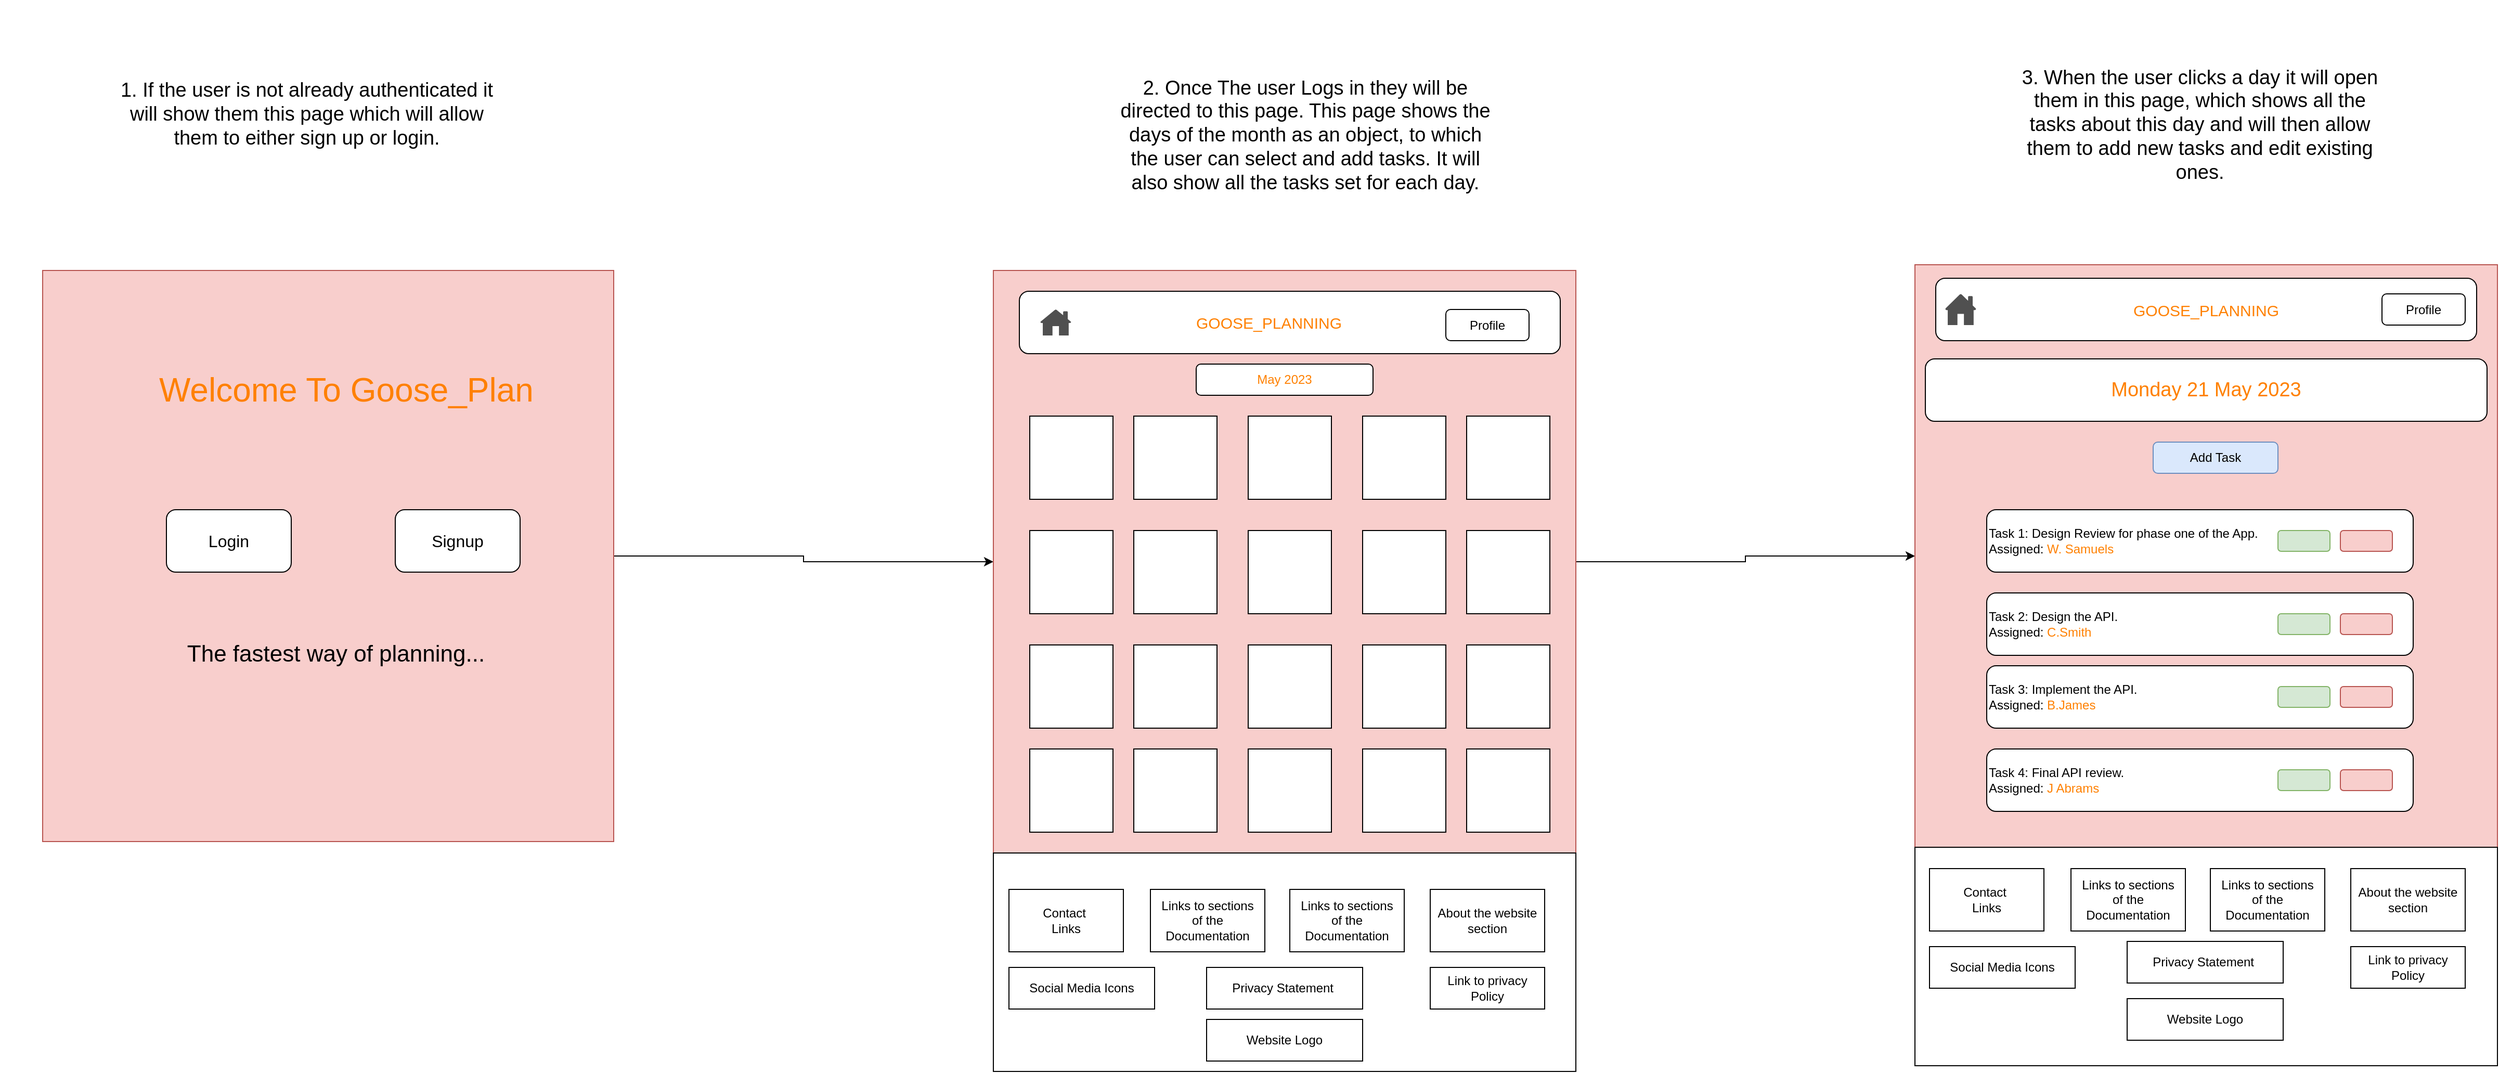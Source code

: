 <mxfile version="21.2.2" type="github">
  <diagram name="Page-1" id="fN_kPUefRSK5LdBiKVOg">
    <mxGraphModel dx="830" dy="1732" grid="1" gridSize="10" guides="1" tooltips="1" connect="1" arrows="1" fold="1" page="1" pageScale="1" pageWidth="827" pageHeight="1169" math="0" shadow="0">
      <root>
        <mxCell id="0" />
        <mxCell id="1" parent="0" />
        <mxCell id="8TrDZY1N4ZAok5E6qu1y-15" style="edgeStyle=orthogonalEdgeStyle;rounded=0;orthogonalLoop=1;jettySize=auto;html=1;entryX=0;entryY=0.5;entryDx=0;entryDy=0;" edge="1" parent="1" source="WnF0JKDLOTkhBMKJS6SP-1" target="8TrDZY1N4ZAok5E6qu1y-13">
          <mxGeometry relative="1" as="geometry" />
        </mxCell>
        <mxCell id="WnF0JKDLOTkhBMKJS6SP-1" value="" style="whiteSpace=wrap;html=1;aspect=fixed;fillColor=#f8cecc;strokeColor=#b85450;movable=0;resizable=0;rotatable=0;deletable=0;editable=0;locked=1;connectable=0;" parent="1" vertex="1">
          <mxGeometry x="121" y="10" width="549" height="549" as="geometry" />
        </mxCell>
        <mxCell id="8TrDZY1N4ZAok5E6qu1y-5" value="Login" style="rounded=1;whiteSpace=wrap;html=1;fontSize=16;movable=0;resizable=0;rotatable=0;deletable=0;editable=0;locked=1;connectable=0;" vertex="1" parent="1">
          <mxGeometry x="240" y="240" width="120" height="60" as="geometry" />
        </mxCell>
        <mxCell id="8TrDZY1N4ZAok5E6qu1y-6" value="Signup" style="rounded=1;whiteSpace=wrap;html=1;fontSize=16;movable=0;resizable=0;rotatable=0;deletable=0;editable=0;locked=1;connectable=0;" vertex="1" parent="1">
          <mxGeometry x="460" y="240" width="120" height="60" as="geometry" />
        </mxCell>
        <mxCell id="8TrDZY1N4ZAok5E6qu1y-7" value="Welcome To Goose_Plan" style="text;strokeColor=none;align=center;fillColor=none;html=1;verticalAlign=middle;whiteSpace=wrap;rounded=0;fontSize=32;movable=1;resizable=1;rotatable=1;deletable=1;editable=1;locked=0;connectable=1;fontColor=#FF8000;" vertex="1" parent="1">
          <mxGeometry x="93" y="50" width="640" height="150" as="geometry" />
        </mxCell>
        <mxCell id="8TrDZY1N4ZAok5E6qu1y-8" value="&lt;font style=&quot;font-size: 22px;&quot;&gt;The fastest way of planning...&lt;/font&gt;" style="text;strokeColor=none;align=center;fillColor=none;html=1;verticalAlign=middle;whiteSpace=wrap;rounded=0;fontSize=32;movable=0;resizable=0;rotatable=0;deletable=0;editable=0;locked=1;connectable=0;" vertex="1" parent="1">
          <mxGeometry x="80" y="310" width="646" height="130" as="geometry" />
        </mxCell>
        <mxCell id="8TrDZY1N4ZAok5E6qu1y-9" style="edgeStyle=orthogonalEdgeStyle;rounded=0;orthogonalLoop=1;jettySize=auto;html=1;exitX=0.5;exitY=1;exitDx=0;exitDy=0;movable=0;resizable=0;rotatable=0;deletable=0;editable=0;locked=1;connectable=0;" edge="1" parent="1" source="WnF0JKDLOTkhBMKJS6SP-1" target="WnF0JKDLOTkhBMKJS6SP-1">
          <mxGeometry relative="1" as="geometry" />
        </mxCell>
        <mxCell id="8TrDZY1N4ZAok5E6qu1y-56" style="edgeStyle=orthogonalEdgeStyle;rounded=0;orthogonalLoop=1;jettySize=auto;html=1;entryX=0;entryY=0.5;entryDx=0;entryDy=0;" edge="1" parent="1" source="8TrDZY1N4ZAok5E6qu1y-13" target="8TrDZY1N4ZAok5E6qu1y-55">
          <mxGeometry relative="1" as="geometry" />
        </mxCell>
        <mxCell id="8TrDZY1N4ZAok5E6qu1y-13" value="" style="whiteSpace=wrap;html=1;aspect=fixed;fillColor=#f8cecc;strokeColor=#b85450;movable=0;resizable=0;rotatable=0;deletable=0;editable=0;locked=1;connectable=0;" vertex="1" parent="1">
          <mxGeometry x="1035" y="10" width="560" height="560" as="geometry" />
        </mxCell>
        <mxCell id="8TrDZY1N4ZAok5E6qu1y-23" value="" style="whiteSpace=wrap;html=1;aspect=fixed;movable=0;resizable=0;rotatable=0;deletable=0;editable=0;locked=1;connectable=0;" vertex="1" parent="1">
          <mxGeometry x="1070" y="150" width="80" height="80" as="geometry" />
        </mxCell>
        <mxCell id="8TrDZY1N4ZAok5E6qu1y-24" value="" style="whiteSpace=wrap;html=1;aspect=fixed;movable=0;resizable=0;rotatable=0;deletable=0;editable=0;locked=1;connectable=0;" vertex="1" parent="1">
          <mxGeometry x="1070" y="370" width="80" height="80" as="geometry" />
        </mxCell>
        <mxCell id="8TrDZY1N4ZAok5E6qu1y-26" value="" style="whiteSpace=wrap;html=1;aspect=fixed;movable=0;resizable=0;rotatable=0;deletable=0;editable=0;locked=1;connectable=0;" vertex="1" parent="1">
          <mxGeometry x="1070" y="260" width="80" height="80" as="geometry" />
        </mxCell>
        <mxCell id="8TrDZY1N4ZAok5E6qu1y-27" value="" style="whiteSpace=wrap;html=1;aspect=fixed;movable=0;resizable=0;rotatable=0;deletable=0;editable=0;locked=1;connectable=0;" vertex="1" parent="1">
          <mxGeometry x="1070" y="470" width="80" height="80" as="geometry" />
        </mxCell>
        <mxCell id="8TrDZY1N4ZAok5E6qu1y-28" value="" style="whiteSpace=wrap;html=1;aspect=fixed;movable=0;resizable=0;rotatable=0;deletable=0;editable=0;locked=1;connectable=0;" vertex="1" parent="1">
          <mxGeometry x="1170" y="260" width="80" height="80" as="geometry" />
        </mxCell>
        <mxCell id="8TrDZY1N4ZAok5E6qu1y-29" value="" style="whiteSpace=wrap;html=1;aspect=fixed;movable=0;resizable=0;rotatable=0;deletable=0;editable=0;locked=1;connectable=0;" vertex="1" parent="1">
          <mxGeometry x="1280" y="260" width="80" height="80" as="geometry" />
        </mxCell>
        <mxCell id="8TrDZY1N4ZAok5E6qu1y-30" value="" style="whiteSpace=wrap;html=1;aspect=fixed;movable=0;resizable=0;rotatable=0;deletable=0;editable=0;locked=1;connectable=0;" vertex="1" parent="1">
          <mxGeometry x="1390" y="260" width="80" height="80" as="geometry" />
        </mxCell>
        <mxCell id="8TrDZY1N4ZAok5E6qu1y-31" value="" style="whiteSpace=wrap;html=1;aspect=fixed;movable=0;resizable=0;rotatable=0;deletable=0;editable=0;locked=1;connectable=0;" vertex="1" parent="1">
          <mxGeometry x="1490" y="260" width="80" height="80" as="geometry" />
        </mxCell>
        <mxCell id="8TrDZY1N4ZAok5E6qu1y-32" value="" style="whiteSpace=wrap;html=1;aspect=fixed;movable=0;resizable=0;rotatable=0;deletable=0;editable=0;locked=1;connectable=0;" vertex="1" parent="1">
          <mxGeometry x="1070" y="370" width="80" height="80" as="geometry" />
        </mxCell>
        <mxCell id="8TrDZY1N4ZAok5E6qu1y-33" value="" style="whiteSpace=wrap;html=1;aspect=fixed;movable=0;resizable=0;rotatable=0;deletable=0;editable=0;locked=1;connectable=0;" vertex="1" parent="1">
          <mxGeometry x="1170" y="370" width="80" height="80" as="geometry" />
        </mxCell>
        <mxCell id="8TrDZY1N4ZAok5E6qu1y-34" value="" style="whiteSpace=wrap;html=1;aspect=fixed;movable=0;resizable=0;rotatable=0;deletable=0;editable=0;locked=1;connectable=0;" vertex="1" parent="1">
          <mxGeometry x="1280" y="370" width="80" height="80" as="geometry" />
        </mxCell>
        <mxCell id="8TrDZY1N4ZAok5E6qu1y-35" value="" style="whiteSpace=wrap;html=1;aspect=fixed;movable=0;resizable=0;rotatable=0;deletable=0;editable=0;locked=1;connectable=0;" vertex="1" parent="1">
          <mxGeometry x="1390" y="370" width="80" height="80" as="geometry" />
        </mxCell>
        <mxCell id="8TrDZY1N4ZAok5E6qu1y-36" value="" style="whiteSpace=wrap;html=1;aspect=fixed;movable=0;resizable=0;rotatable=0;deletable=0;editable=0;locked=1;connectable=0;" vertex="1" parent="1">
          <mxGeometry x="1490" y="370" width="80" height="80" as="geometry" />
        </mxCell>
        <mxCell id="8TrDZY1N4ZAok5E6qu1y-37" value="" style="whiteSpace=wrap;html=1;aspect=fixed;movable=0;resizable=0;rotatable=0;deletable=0;editable=0;locked=1;connectable=0;" vertex="1" parent="1">
          <mxGeometry x="1070" y="470" width="80" height="80" as="geometry" />
        </mxCell>
        <mxCell id="8TrDZY1N4ZAok5E6qu1y-38" value="" style="whiteSpace=wrap;html=1;aspect=fixed;movable=0;resizable=0;rotatable=0;deletable=0;editable=0;locked=1;connectable=0;" vertex="1" parent="1">
          <mxGeometry x="1170" y="470" width="80" height="80" as="geometry" />
        </mxCell>
        <mxCell id="8TrDZY1N4ZAok5E6qu1y-39" value="" style="whiteSpace=wrap;html=1;aspect=fixed;movable=0;resizable=0;rotatable=0;deletable=0;editable=0;locked=1;connectable=0;" vertex="1" parent="1">
          <mxGeometry x="1280" y="470" width="80" height="80" as="geometry" />
        </mxCell>
        <mxCell id="8TrDZY1N4ZAok5E6qu1y-40" value="" style="whiteSpace=wrap;html=1;aspect=fixed;movable=0;resizable=0;rotatable=0;deletable=0;editable=0;locked=1;connectable=0;" vertex="1" parent="1">
          <mxGeometry x="1390" y="470" width="80" height="80" as="geometry" />
        </mxCell>
        <mxCell id="8TrDZY1N4ZAok5E6qu1y-41" value="" style="whiteSpace=wrap;html=1;aspect=fixed;movable=0;resizable=0;rotatable=0;deletable=0;editable=0;locked=1;connectable=0;" vertex="1" parent="1">
          <mxGeometry x="1490" y="470" width="80" height="80" as="geometry" />
        </mxCell>
        <mxCell id="8TrDZY1N4ZAok5E6qu1y-42" value="" style="whiteSpace=wrap;html=1;aspect=fixed;movable=0;resizable=0;rotatable=0;deletable=0;editable=0;locked=1;connectable=0;" vertex="1" parent="1">
          <mxGeometry x="1070" y="150" width="80" height="80" as="geometry" />
        </mxCell>
        <mxCell id="8TrDZY1N4ZAok5E6qu1y-43" value="" style="whiteSpace=wrap;html=1;aspect=fixed;movable=0;resizable=0;rotatable=0;deletable=0;editable=0;locked=1;connectable=0;" vertex="1" parent="1">
          <mxGeometry x="1170" y="150" width="80" height="80" as="geometry" />
        </mxCell>
        <mxCell id="8TrDZY1N4ZAok5E6qu1y-44" value="" style="whiteSpace=wrap;html=1;aspect=fixed;movable=0;resizable=0;rotatable=0;deletable=0;editable=0;locked=1;connectable=0;" vertex="1" parent="1">
          <mxGeometry x="1280" y="150" width="80" height="80" as="geometry" />
        </mxCell>
        <mxCell id="8TrDZY1N4ZAok5E6qu1y-45" value="" style="whiteSpace=wrap;html=1;aspect=fixed;movable=0;resizable=0;rotatable=0;deletable=0;editable=0;locked=1;connectable=0;" vertex="1" parent="1">
          <mxGeometry x="1390" y="150" width="80" height="80" as="geometry" />
        </mxCell>
        <mxCell id="8TrDZY1N4ZAok5E6qu1y-46" value="" style="whiteSpace=wrap;html=1;aspect=fixed;movable=0;resizable=0;rotatable=0;deletable=0;editable=0;locked=1;connectable=0;" vertex="1" parent="1">
          <mxGeometry x="1490" y="150" width="80" height="80" as="geometry" />
        </mxCell>
        <mxCell id="8TrDZY1N4ZAok5E6qu1y-52" value="&lt;font style=&quot;font-size: 19px;&quot;&gt;2. Once The user Logs in they will be directed to this page. This page shows the days of the month as an object, to which the user can select and add tasks. It will also show all the tasks set for each day.&lt;/font&gt;" style="text;strokeColor=none;align=center;fillColor=none;html=1;verticalAlign=middle;whiteSpace=wrap;rounded=0;" vertex="1" parent="1">
          <mxGeometry x="1150" y="-230" width="370" height="220" as="geometry" />
        </mxCell>
        <mxCell id="8TrDZY1N4ZAok5E6qu1y-53" value="&lt;font style=&quot;font-size: 19px;&quot;&gt;1. If the user is not already authenticated it will show them this page which will allow them to either sign up or login.&lt;/font&gt;" style="text;strokeColor=none;align=center;fillColor=none;html=1;verticalAlign=middle;whiteSpace=wrap;rounded=0;" vertex="1" parent="1">
          <mxGeometry x="190" y="-250" width="370" height="220" as="geometry" />
        </mxCell>
        <mxCell id="8TrDZY1N4ZAok5E6qu1y-55" value="" style="whiteSpace=wrap;html=1;aspect=fixed;fillColor=#f8cecc;strokeColor=#b85450;movable=1;resizable=1;rotatable=1;deletable=1;editable=1;locked=0;connectable=1;labelBackgroundColor=#FFFFFF;" vertex="1" parent="1">
          <mxGeometry x="1921" y="4.5" width="560" height="560" as="geometry" />
        </mxCell>
        <mxCell id="8TrDZY1N4ZAok5E6qu1y-57" value="&lt;span style=&quot;font-size: 19px;&quot;&gt;3. When the user clicks a day it will open them in this page, which shows all the tasks about this day and will then allow them to add new tasks and edit existing ones.&lt;/span&gt;" style="text;strokeColor=none;align=center;fillColor=none;html=1;verticalAlign=middle;whiteSpace=wrap;rounded=0;" vertex="1" parent="1">
          <mxGeometry x="2010" y="-240" width="370" height="220" as="geometry" />
        </mxCell>
        <mxCell id="8TrDZY1N4ZAok5E6qu1y-59" value="&lt;font color=&quot;#ff8000&quot;&gt;Monday 21 May 2023&lt;/font&gt;" style="rounded=1;whiteSpace=wrap;html=1;strokeWidth=1;fontSize=19;" vertex="1" parent="1">
          <mxGeometry x="1931" y="95" width="540" height="60" as="geometry" />
        </mxCell>
        <mxCell id="8TrDZY1N4ZAok5E6qu1y-60" value="Task 1: Design Review for phase one of the App.&lt;br&gt;Assigned: &lt;font color=&quot;#ff8000&quot;&gt;W. Samuels&lt;/font&gt;" style="rounded=1;whiteSpace=wrap;html=1;align=left;movable=1;resizable=1;rotatable=1;deletable=1;editable=1;locked=0;connectable=1;" vertex="1" parent="1">
          <mxGeometry x="1990" y="240" width="410" height="60" as="geometry" />
        </mxCell>
        <mxCell id="8TrDZY1N4ZAok5E6qu1y-61" value="" style="rounded=1;whiteSpace=wrap;html=1;fillColor=#d5e8d4;strokeColor=#82b366;movable=1;resizable=1;rotatable=1;deletable=1;editable=1;locked=0;connectable=1;" vertex="1" parent="1">
          <mxGeometry x="2270" y="260" width="50" height="20" as="geometry" />
        </mxCell>
        <mxCell id="8TrDZY1N4ZAok5E6qu1y-62" value="" style="rounded=1;whiteSpace=wrap;html=1;fillColor=#f8cecc;strokeColor=#b85450;movable=1;resizable=1;rotatable=1;deletable=1;editable=1;locked=0;connectable=1;" vertex="1" parent="1">
          <mxGeometry x="2330" y="260" width="50" height="20" as="geometry" />
        </mxCell>
        <mxCell id="8TrDZY1N4ZAok5E6qu1y-63" value="Task 3: Implement the API.&lt;br&gt;Assigned:&lt;font color=&quot;#ff8000&quot;&gt; B.James&lt;/font&gt;" style="rounded=1;whiteSpace=wrap;html=1;align=left;movable=1;resizable=1;rotatable=1;deletable=1;editable=1;locked=0;connectable=1;" vertex="1" parent="1">
          <mxGeometry x="1990" y="390" width="410" height="60" as="geometry" />
        </mxCell>
        <mxCell id="8TrDZY1N4ZAok5E6qu1y-64" value="Task 4: Final API review.&lt;br&gt;Assigned: &lt;font color=&quot;#ff8000&quot;&gt;J Abrams&lt;/font&gt;" style="rounded=1;whiteSpace=wrap;html=1;align=left;movable=1;resizable=1;rotatable=1;deletable=1;editable=1;locked=0;connectable=1;" vertex="1" parent="1">
          <mxGeometry x="1990" y="470" width="410" height="60" as="geometry" />
        </mxCell>
        <mxCell id="8TrDZY1N4ZAok5E6qu1y-65" value="Task 2: Design the API.&lt;br&gt;Assigned: &lt;font color=&quot;#ff8000&quot;&gt;C.Smith&lt;/font&gt;" style="rounded=1;whiteSpace=wrap;html=1;align=left;movable=1;resizable=1;rotatable=1;deletable=1;editable=1;locked=0;connectable=1;" vertex="1" parent="1">
          <mxGeometry x="1990" y="320" width="410" height="60" as="geometry" />
        </mxCell>
        <mxCell id="8TrDZY1N4ZAok5E6qu1y-66" value="" style="rounded=1;whiteSpace=wrap;html=1;fillColor=#d5e8d4;strokeColor=#82b366;movable=1;resizable=1;rotatable=1;deletable=1;editable=1;locked=0;connectable=1;" vertex="1" parent="1">
          <mxGeometry x="2270" y="340" width="50" height="20" as="geometry" />
        </mxCell>
        <mxCell id="8TrDZY1N4ZAok5E6qu1y-67" value="" style="rounded=1;whiteSpace=wrap;html=1;fillColor=#d5e8d4;strokeColor=#82b366;movable=1;resizable=1;rotatable=1;deletable=1;editable=1;locked=0;connectable=1;" vertex="1" parent="1">
          <mxGeometry x="2270" y="410" width="50" height="20" as="geometry" />
        </mxCell>
        <mxCell id="8TrDZY1N4ZAok5E6qu1y-68" value="" style="rounded=1;whiteSpace=wrap;html=1;fillColor=#d5e8d4;strokeColor=#82b366;movable=1;resizable=1;rotatable=1;deletable=1;editable=1;locked=0;connectable=1;" vertex="1" parent="1">
          <mxGeometry x="2270" y="490" width="50" height="20" as="geometry" />
        </mxCell>
        <mxCell id="8TrDZY1N4ZAok5E6qu1y-69" value="" style="rounded=1;whiteSpace=wrap;html=1;fillColor=#f8cecc;strokeColor=#b85450;movable=1;resizable=1;rotatable=1;deletable=1;editable=1;locked=0;connectable=1;" vertex="1" parent="1">
          <mxGeometry x="2330" y="340" width="50" height="20" as="geometry" />
        </mxCell>
        <mxCell id="8TrDZY1N4ZAok5E6qu1y-70" value="" style="rounded=1;whiteSpace=wrap;html=1;fillColor=#f8cecc;strokeColor=#b85450;movable=1;resizable=1;rotatable=1;deletable=1;editable=1;locked=0;connectable=1;" vertex="1" parent="1">
          <mxGeometry x="2330" y="410" width="50" height="20" as="geometry" />
        </mxCell>
        <mxCell id="8TrDZY1N4ZAok5E6qu1y-71" value="" style="rounded=1;whiteSpace=wrap;html=1;fillColor=#f8cecc;strokeColor=#b85450;movable=1;resizable=1;rotatable=1;deletable=1;editable=1;locked=0;connectable=1;" vertex="1" parent="1">
          <mxGeometry x="2330" y="490" width="50" height="20" as="geometry" />
        </mxCell>
        <mxCell id="8TrDZY1N4ZAok5E6qu1y-72" value="Add Task" style="rounded=1;whiteSpace=wrap;html=1;fillColor=#dae8fc;strokeColor=#6c8ebf;" vertex="1" parent="1">
          <mxGeometry x="2150" y="175" width="120" height="30" as="geometry" />
        </mxCell>
        <mxCell id="8TrDZY1N4ZAok5E6qu1y-78" value="" style="rounded=1;whiteSpace=wrap;html=1;" vertex="1" parent="1">
          <mxGeometry x="1060" y="30" width="520" height="60" as="geometry" />
        </mxCell>
        <mxCell id="8TrDZY1N4ZAok5E6qu1y-79" value="GOOSE_PLANNING" style="text;html=1;strokeColor=none;fillColor=none;align=center;verticalAlign=middle;whiteSpace=wrap;rounded=0;fontColor=#FF8000;fontSize=15;" vertex="1" parent="1">
          <mxGeometry x="1270" y="45" width="60" height="30" as="geometry" />
        </mxCell>
        <mxCell id="8TrDZY1N4ZAok5E6qu1y-82" value="" style="sketch=0;pointerEvents=1;shadow=0;dashed=0;html=1;strokeColor=none;fillColor=#505050;labelPosition=center;verticalLabelPosition=bottom;verticalAlign=top;outlineConnect=0;align=center;shape=mxgraph.office.concepts.home;" vertex="1" parent="1">
          <mxGeometry x="1080" y="47.5" width="30" height="25" as="geometry" />
        </mxCell>
        <mxCell id="8TrDZY1N4ZAok5E6qu1y-83" value="Profile" style="rounded=1;whiteSpace=wrap;html=1;" vertex="1" parent="1">
          <mxGeometry x="1470" y="47.5" width="80" height="30" as="geometry" />
        </mxCell>
        <mxCell id="8TrDZY1N4ZAok5E6qu1y-84" value="" style="rounded=1;whiteSpace=wrap;html=1;fontColor=#0000FF;labelBackgroundColor=#0000FF;" vertex="1" parent="1">
          <mxGeometry x="1941" y="17.5" width="520" height="60" as="geometry" />
        </mxCell>
        <mxCell id="8TrDZY1N4ZAok5E6qu1y-85" value="Profile" style="rounded=1;whiteSpace=wrap;html=1;" vertex="1" parent="1">
          <mxGeometry x="2370" y="32.5" width="80" height="30" as="geometry" />
        </mxCell>
        <mxCell id="8TrDZY1N4ZAok5E6qu1y-86" value="" style="sketch=0;pointerEvents=1;shadow=0;dashed=0;html=1;strokeColor=none;fillColor=#505050;labelPosition=center;verticalLabelPosition=bottom;verticalAlign=top;outlineConnect=0;align=center;shape=mxgraph.office.concepts.home;" vertex="1" parent="1">
          <mxGeometry x="1950" y="32.5" width="30" height="30" as="geometry" />
        </mxCell>
        <mxCell id="8TrDZY1N4ZAok5E6qu1y-87" value="GOOSE_PLANNING" style="text;html=1;strokeColor=none;fillColor=none;align=center;verticalAlign=middle;whiteSpace=wrap;rounded=0;fontSize=15;fontColor=#FF8000;" vertex="1" parent="1">
          <mxGeometry x="2171" y="32.5" width="60" height="30" as="geometry" />
        </mxCell>
        <mxCell id="8TrDZY1N4ZAok5E6qu1y-88" value="May 2023" style="rounded=1;whiteSpace=wrap;html=1;fontColor=#FF8000;" vertex="1" parent="1">
          <mxGeometry x="1230" y="100" width="170" height="30" as="geometry" />
        </mxCell>
        <mxCell id="8TrDZY1N4ZAok5E6qu1y-90" value="" style="rounded=0;whiteSpace=wrap;html=1;" vertex="1" parent="1">
          <mxGeometry x="1035" y="570" width="560" height="210" as="geometry" />
        </mxCell>
        <mxCell id="8TrDZY1N4ZAok5E6qu1y-95" value="Contact&amp;nbsp;&lt;br&gt;Links" style="rounded=0;whiteSpace=wrap;html=1;" vertex="1" parent="1">
          <mxGeometry x="1050" y="605" width="110" height="60" as="geometry" />
        </mxCell>
        <mxCell id="8TrDZY1N4ZAok5E6qu1y-96" value="Links to sections&lt;br&gt;of the Documentation" style="rounded=0;whiteSpace=wrap;html=1;" vertex="1" parent="1">
          <mxGeometry x="1186" y="605" width="110" height="60" as="geometry" />
        </mxCell>
        <mxCell id="8TrDZY1N4ZAok5E6qu1y-97" value="Privacy Statement&amp;nbsp;" style="rounded=0;whiteSpace=wrap;html=1;" vertex="1" parent="1">
          <mxGeometry x="1240" y="680" width="150" height="40" as="geometry" />
        </mxCell>
        <mxCell id="8TrDZY1N4ZAok5E6qu1y-98" value="Links to sections&lt;br&gt;of the Documentation" style="rounded=0;whiteSpace=wrap;html=1;" vertex="1" parent="1">
          <mxGeometry x="1320" y="605" width="110" height="60" as="geometry" />
        </mxCell>
        <mxCell id="8TrDZY1N4ZAok5E6qu1y-99" value="Social Media Icons" style="rounded=0;whiteSpace=wrap;html=1;" vertex="1" parent="1">
          <mxGeometry x="1050" y="680" width="140" height="40" as="geometry" />
        </mxCell>
        <mxCell id="8TrDZY1N4ZAok5E6qu1y-100" value="Link to privacy Policy" style="rounded=0;whiteSpace=wrap;html=1;" vertex="1" parent="1">
          <mxGeometry x="1455" y="680" width="110" height="40" as="geometry" />
        </mxCell>
        <mxCell id="8TrDZY1N4ZAok5E6qu1y-101" value="About the website section" style="rounded=0;whiteSpace=wrap;html=1;" vertex="1" parent="1">
          <mxGeometry x="1455" y="605" width="110" height="60" as="geometry" />
        </mxCell>
        <mxCell id="8TrDZY1N4ZAok5E6qu1y-113" value="" style="rounded=0;whiteSpace=wrap;html=1;container=1;" vertex="1" parent="1">
          <mxGeometry x="1921" y="564.5" width="560" height="210" as="geometry">
            <mxRectangle x="1921" y="564.5" width="50" height="40" as="alternateBounds" />
          </mxGeometry>
        </mxCell>
        <mxCell id="8TrDZY1N4ZAok5E6qu1y-114" value="" style="group" vertex="1" connectable="0" parent="8TrDZY1N4ZAok5E6qu1y-113">
          <mxGeometry x="14" y="20.5" width="515" height="165" as="geometry" />
        </mxCell>
        <mxCell id="8TrDZY1N4ZAok5E6qu1y-105" value="Contact&amp;nbsp;&lt;br&gt;Links" style="rounded=0;whiteSpace=wrap;html=1;" vertex="1" parent="8TrDZY1N4ZAok5E6qu1y-114">
          <mxGeometry width="110" height="60" as="geometry" />
        </mxCell>
        <mxCell id="8TrDZY1N4ZAok5E6qu1y-106" value="Links to sections&lt;br&gt;of the Documentation" style="rounded=0;whiteSpace=wrap;html=1;" vertex="1" parent="8TrDZY1N4ZAok5E6qu1y-114">
          <mxGeometry x="136" width="110" height="60" as="geometry" />
        </mxCell>
        <mxCell id="8TrDZY1N4ZAok5E6qu1y-108" value="Links to sections&lt;br&gt;of the Documentation" style="rounded=0;whiteSpace=wrap;html=1;" vertex="1" parent="8TrDZY1N4ZAok5E6qu1y-114">
          <mxGeometry x="270" width="110" height="60" as="geometry" />
        </mxCell>
        <mxCell id="8TrDZY1N4ZAok5E6qu1y-109" value="Social Media Icons" style="rounded=0;whiteSpace=wrap;html=1;" vertex="1" parent="8TrDZY1N4ZAok5E6qu1y-114">
          <mxGeometry y="75" width="140" height="40" as="geometry" />
        </mxCell>
        <mxCell id="8TrDZY1N4ZAok5E6qu1y-110" value="Link to privacy Policy" style="rounded=0;whiteSpace=wrap;html=1;" vertex="1" parent="8TrDZY1N4ZAok5E6qu1y-114">
          <mxGeometry x="405" y="75" width="110" height="40" as="geometry" />
        </mxCell>
        <mxCell id="8TrDZY1N4ZAok5E6qu1y-111" value="About the website section" style="rounded=0;whiteSpace=wrap;html=1;" vertex="1" parent="8TrDZY1N4ZAok5E6qu1y-114">
          <mxGeometry x="405" width="110" height="60" as="geometry" />
        </mxCell>
        <mxCell id="8TrDZY1N4ZAok5E6qu1y-112" value="Website Logo" style="rounded=0;whiteSpace=wrap;html=1;" vertex="1" parent="8TrDZY1N4ZAok5E6qu1y-114">
          <mxGeometry x="190" y="125" width="150" height="40" as="geometry" />
        </mxCell>
        <mxCell id="8TrDZY1N4ZAok5E6qu1y-107" value="Privacy Statement&amp;nbsp;" style="rounded=0;whiteSpace=wrap;html=1;container=0;" vertex="1" parent="8TrDZY1N4ZAok5E6qu1y-114">
          <mxGeometry x="190" y="70" width="150" height="40" as="geometry">
            <mxRectangle x="200" y="90.5" width="140" height="30" as="alternateBounds" />
          </mxGeometry>
        </mxCell>
        <mxCell id="8TrDZY1N4ZAok5E6qu1y-103" value="Website Logo" style="rounded=0;whiteSpace=wrap;html=1;" vertex="1" parent="1">
          <mxGeometry x="1240" y="730" width="150" height="40" as="geometry" />
        </mxCell>
      </root>
    </mxGraphModel>
  </diagram>
</mxfile>
